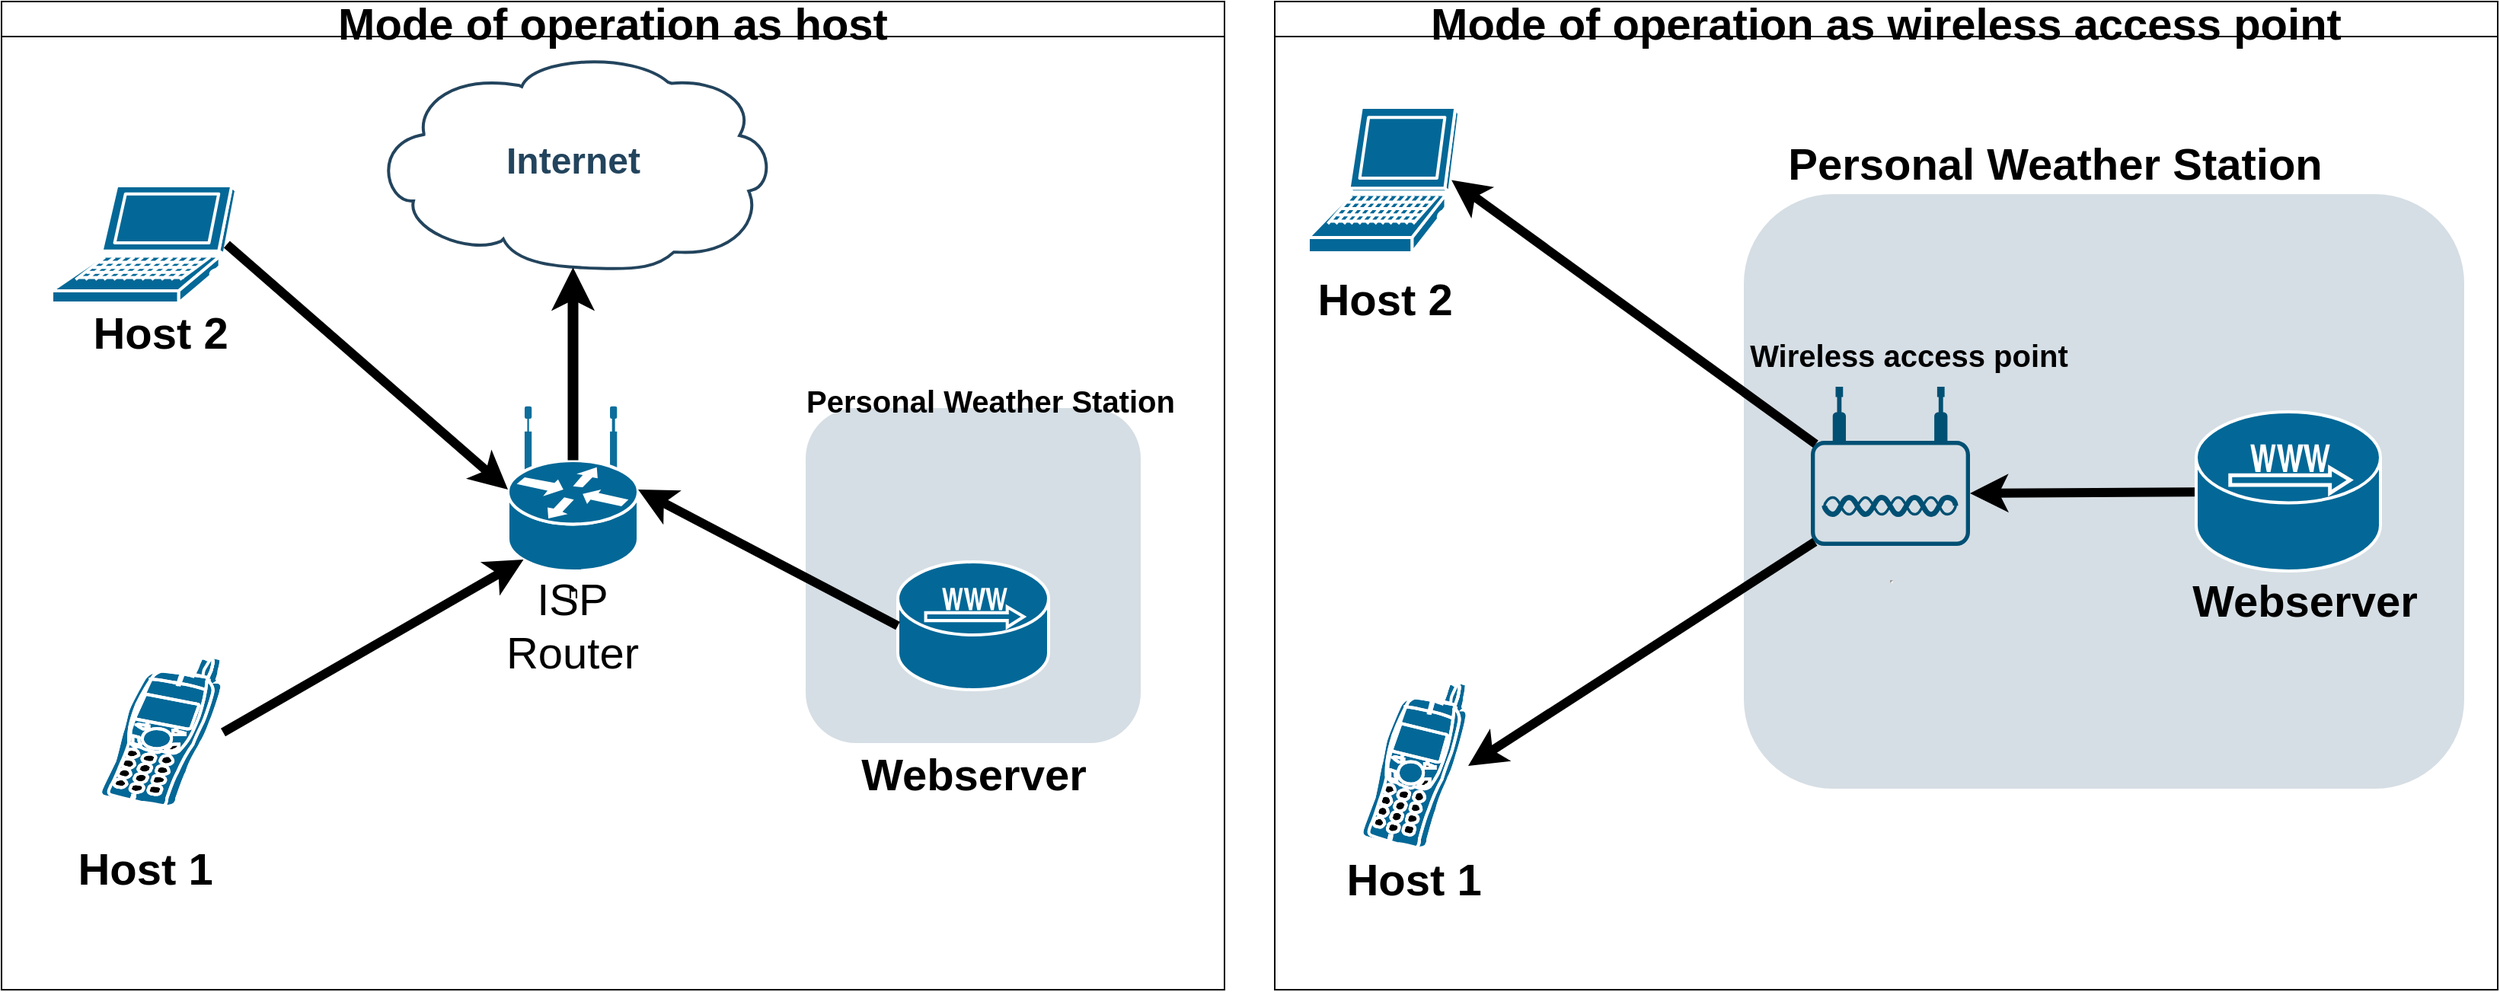 <mxfile version="15.2.9" type="github">
  <diagram id="6a731a19-8d31-9384-78a2-239565b7b9f0" name="Page-1">
    <mxGraphModel dx="1572" dy="-1981" grid="1" gridSize="11" guides="1" tooltips="1" connect="1" arrows="1" fold="1" page="1" pageScale="1" pageWidth="827" pageHeight="1169" background="none" math="0" shadow="0">
      <root>
        <mxCell id="0" />
        <mxCell id="1" parent="0" />
        <mxCell id="RL3qnS9Fb9dxvWbxrlbk-2293" value="Mode of operation as host" style="swimlane;fontSize=29;" parent="1" vertex="1">
          <mxGeometry x="11" y="3564" width="803" height="649" as="geometry" />
        </mxCell>
        <mxCell id="RL3qnS9Fb9dxvWbxrlbk-2258" value="h" style="shape=mxgraph.cisco.routers.wireless_router;sketch=0;html=1;pointerEvents=1;dashed=0;fillColor=#036897;strokeColor=#ffffff;strokeWidth=2;verticalLabelPosition=bottom;verticalAlign=top;align=center;outlineConnect=0;" parent="RL3qnS9Fb9dxvWbxrlbk-2293" vertex="1">
          <mxGeometry x="332.5" y="267" width="85.5" height="107" as="geometry" />
        </mxCell>
        <mxCell id="RL3qnS9Fb9dxvWbxrlbk-2274" value="ISP Router" style="text;html=1;strokeColor=none;fillColor=none;align=center;verticalAlign=middle;whiteSpace=wrap;rounded=0;fontSize=29;" parent="RL3qnS9Fb9dxvWbxrlbk-2293" vertex="1">
          <mxGeometry x="355.25" y="400" width="40" height="20" as="geometry" />
        </mxCell>
        <mxCell id="RL3qnS9Fb9dxvWbxrlbk-2261" value="" style="shape=mxgraph.cisco.modems_and_phones.cell_phone;sketch=0;html=1;pointerEvents=1;dashed=0;fillColor=#036897;strokeColor=#ffffff;strokeWidth=2;verticalLabelPosition=bottom;verticalAlign=top;align=center;outlineConnect=0;" parent="RL3qnS9Fb9dxvWbxrlbk-2293" vertex="1">
          <mxGeometry x="62.5" y="430.5" width="83" height="99" as="geometry" />
        </mxCell>
        <mxCell id="RL3qnS9Fb9dxvWbxrlbk-2265" style="edgeStyle=none;rounded=0;orthogonalLoop=1;jettySize=auto;html=1;entryX=0.12;entryY=0.93;entryDx=0;entryDy=0;entryPerimeter=0;exitX=1;exitY=0.5;exitDx=0;exitDy=0;exitPerimeter=0;strokeWidth=6;" parent="RL3qnS9Fb9dxvWbxrlbk-2293" source="RL3qnS9Fb9dxvWbxrlbk-2261" target="RL3qnS9Fb9dxvWbxrlbk-2258" edge="1">
          <mxGeometry relative="1" as="geometry">
            <mxPoint x="489" y="626" as="sourcePoint" />
          </mxGeometry>
        </mxCell>
        <mxCell id="RL3qnS9Fb9dxvWbxrlbk-2260" value="" style="shape=mxgraph.cisco.computers_and_peripherals.laptop;sketch=0;html=1;pointerEvents=1;dashed=0;fillColor=#036897;strokeColor=#ffffff;strokeWidth=2;verticalLabelPosition=bottom;verticalAlign=top;align=center;outlineConnect=0;" parent="RL3qnS9Fb9dxvWbxrlbk-2293" vertex="1">
          <mxGeometry x="33" y="121" width="121" height="77" as="geometry" />
        </mxCell>
        <mxCell id="RL3qnS9Fb9dxvWbxrlbk-2264" style="edgeStyle=none;rounded=0;orthogonalLoop=1;jettySize=auto;html=1;exitX=0.95;exitY=0.5;exitDx=0;exitDy=0;exitPerimeter=0;entryX=0;entryY=0.5;entryDx=0;entryDy=0;entryPerimeter=0;strokeWidth=6;" parent="RL3qnS9Fb9dxvWbxrlbk-2293" source="RL3qnS9Fb9dxvWbxrlbk-2260" target="RL3qnS9Fb9dxvWbxrlbk-2258" edge="1">
          <mxGeometry relative="1" as="geometry" />
        </mxCell>
        <mxCell id="RL3qnS9Fb9dxvWbxrlbk-2271" value="Host 2" style="text;strokeColor=none;fillColor=none;html=1;fontSize=29;fontStyle=1;verticalAlign=middle;align=center;" parent="RL3qnS9Fb9dxvWbxrlbk-2293" vertex="1">
          <mxGeometry x="54" y="198" width="100" height="40" as="geometry" />
        </mxCell>
        <mxCell id="RL3qnS9Fb9dxvWbxrlbk-2270" value="Host 1" style="text;strokeColor=none;fillColor=none;html=1;fontSize=29;fontStyle=1;verticalAlign=middle;align=center;" parent="RL3qnS9Fb9dxvWbxrlbk-2293" vertex="1">
          <mxGeometry x="43.5" y="550" width="100" height="40" as="geometry" />
        </mxCell>
        <mxCell id="RL3qnS9Fb9dxvWbxrlbk-2289" value="" style="rounded=1;whiteSpace=wrap;html=1;strokeColor=none;fillColor=#BAC8D3;fontSize=24;fontColor=#23445D;align=center;opacity=60;" parent="RL3qnS9Fb9dxvWbxrlbk-2293" vertex="1">
          <mxGeometry x="528" y="267" width="220" height="220" as="geometry" />
        </mxCell>
        <mxCell id="RL3qnS9Fb9dxvWbxrlbk-2269" value="Personal Weather Station" style="text;strokeColor=none;fillColor=none;html=1;fontSize=20&#xa;;fontStyle=1;verticalAlign=middle;align=center;" parent="RL3qnS9Fb9dxvWbxrlbk-2293" vertex="1">
          <mxGeometry x="627" y="256" width="44" height="11" as="geometry" />
        </mxCell>
        <mxCell id="RL3qnS9Fb9dxvWbxrlbk-2268" value="Webserver" style="text;strokeColor=none;fillColor=none;html=1;fontSize=29;fontStyle=1;verticalAlign=middle;align=center;" parent="RL3qnS9Fb9dxvWbxrlbk-2293" vertex="1">
          <mxGeometry x="588" y="488" width="100" height="40" as="geometry" />
        </mxCell>
        <mxCell id="RL3qnS9Fb9dxvWbxrlbk-2263" value="Internet" style="shape=mxgraph.cisco.storage.cloud;html=1;dashed=0;strokeColor=#23445D;fillColor=#ffffff;strokeWidth=2;fontFamily=Helvetica;fontSize=24;fontColor=#23445D;align=center;fontStyle=1" parent="RL3qnS9Fb9dxvWbxrlbk-2293" vertex="1">
          <mxGeometry x="243.25" y="33" width="264" height="143" as="geometry" />
        </mxCell>
        <mxCell id="RL3qnS9Fb9dxvWbxrlbk-2267" style="edgeStyle=none;rounded=1;orthogonalLoop=1;jettySize=auto;html=1;exitX=0.5;exitY=0.32;exitDx=0;exitDy=0;exitPerimeter=0;entryX=0.5;entryY=0.99;entryDx=0;entryDy=0;entryPerimeter=0;strokeWidth=7;" parent="RL3qnS9Fb9dxvWbxrlbk-2293" source="RL3qnS9Fb9dxvWbxrlbk-2258" target="RL3qnS9Fb9dxvWbxrlbk-2263" edge="1">
          <mxGeometry relative="1" as="geometry" />
        </mxCell>
        <mxCell id="RL3qnS9Fb9dxvWbxrlbk-2262" value="" style="shape=mxgraph.cisco.servers.microwebserver;sketch=0;html=1;pointerEvents=1;dashed=0;fillColor=#036897;strokeColor=#ffffff;strokeWidth=2;verticalLabelPosition=bottom;verticalAlign=top;align=center;outlineConnect=0;" parent="RL3qnS9Fb9dxvWbxrlbk-2293" vertex="1">
          <mxGeometry x="588.5" y="368" width="99" height="84" as="geometry" />
        </mxCell>
        <mxCell id="RL3qnS9Fb9dxvWbxrlbk-2266" style="edgeStyle=none;rounded=0;orthogonalLoop=1;jettySize=auto;html=1;exitX=0;exitY=0.5;exitDx=0;exitDy=0;exitPerimeter=0;entryX=1;entryY=0.5;entryDx=0;entryDy=0;entryPerimeter=0;strokeWidth=6;" parent="RL3qnS9Fb9dxvWbxrlbk-2293" source="RL3qnS9Fb9dxvWbxrlbk-2262" target="RL3qnS9Fb9dxvWbxrlbk-2258" edge="1">
          <mxGeometry relative="1" as="geometry" />
        </mxCell>
        <mxCell id="RL3qnS9Fb9dxvWbxrlbk-2294" value="Mode of operation as wireless access point" style="swimlane;fontSize=29;" parent="1" vertex="1">
          <mxGeometry x="847" y="3564" width="803" height="649" as="geometry" />
        </mxCell>
        <mxCell id="RL3qnS9Fb9dxvWbxrlbk-2280" value="" style="shape=mxgraph.cisco.computers_and_peripherals.laptop;sketch=0;html=1;pointerEvents=1;dashed=0;fillColor=#036897;strokeColor=#ffffff;strokeWidth=2;verticalLabelPosition=bottom;verticalAlign=top;align=center;outlineConnect=0;" parent="RL3qnS9Fb9dxvWbxrlbk-2294" vertex="1">
          <mxGeometry x="22" y="69.5" width="99" height="95.5" as="geometry" />
        </mxCell>
        <mxCell id="RL3qnS9Fb9dxvWbxrlbk-2281" value="" style="shape=mxgraph.cisco.modems_and_phones.cell_phone;sketch=0;html=1;pointerEvents=1;dashed=0;fillColor=#036897;strokeColor=#ffffff;strokeWidth=2;verticalLabelPosition=bottom;verticalAlign=top;align=center;outlineConnect=0;" parent="RL3qnS9Fb9dxvWbxrlbk-2294" vertex="1">
          <mxGeometry x="55" y="447" width="72" height="110" as="geometry" />
        </mxCell>
        <mxCell id="RL3qnS9Fb9dxvWbxrlbk-2282" value="Host 1" style="text;strokeColor=none;fillColor=none;html=1;fontSize=29;fontStyle=1;verticalAlign=middle;align=center;" parent="RL3qnS9Fb9dxvWbxrlbk-2294" vertex="1">
          <mxGeometry x="41" y="557" width="100" height="40" as="geometry" />
        </mxCell>
        <mxCell id="RL3qnS9Fb9dxvWbxrlbk-2283" value="Host 2" style="text;strokeColor=none;fillColor=none;html=1;fontSize=29;fontStyle=1;verticalAlign=middle;align=center;" parent="RL3qnS9Fb9dxvWbxrlbk-2294" vertex="1">
          <mxGeometry x="22" y="176" width="100" height="40" as="geometry" />
        </mxCell>
        <mxCell id="RL3qnS9Fb9dxvWbxrlbk-2290" value="" style="rounded=1;whiteSpace=wrap;html=1;strokeColor=none;fillColor=#BAC8D3;fontSize=24;fontColor=#23445D;align=center;opacity=60;" parent="RL3qnS9Fb9dxvWbxrlbk-2294" vertex="1">
          <mxGeometry x="308" y="126.5" width="473" height="390.5" as="geometry" />
        </mxCell>
        <mxCell id="RL3qnS9Fb9dxvWbxrlbk-2277" value="&lt;hr&gt;" style="points=[[0.03,0.36,0],[0.18,0,0],[0.5,0.34,0],[0.82,0,0],[0.97,0.36,0],[1,0.67,0],[0.975,0.975,0],[0.5,1,0],[0.025,0.975,0],[0,0.67,0]];verticalLabelPosition=bottom;sketch=0;html=1;verticalAlign=top;aspect=fixed;align=center;pointerEvents=1;shape=mxgraph.cisco19.wireless_access_point;fillColor=#005073;strokeColor=none;fontSize=29;" parent="RL3qnS9Fb9dxvWbxrlbk-2294" vertex="1">
          <mxGeometry x="352" y="253" width="104.5" height="104.5" as="geometry" />
        </mxCell>
        <mxCell id="RL3qnS9Fb9dxvWbxrlbk-2279" style="edgeStyle=none;rounded=1;orthogonalLoop=1;jettySize=auto;html=1;entryX=1;entryY=0.67;entryDx=0;entryDy=0;entryPerimeter=0;fontSize=29;strokeWidth=6;" parent="RL3qnS9Fb9dxvWbxrlbk-2294" source="RL3qnS9Fb9dxvWbxrlbk-2278" target="RL3qnS9Fb9dxvWbxrlbk-2277" edge="1">
          <mxGeometry relative="1" as="geometry" />
        </mxCell>
        <mxCell id="RL3qnS9Fb9dxvWbxrlbk-2278" value="" style="shape=mxgraph.cisco.servers.microwebserver;sketch=0;html=1;pointerEvents=1;dashed=0;fillColor=#036897;strokeColor=#ffffff;strokeWidth=2;verticalLabelPosition=bottom;verticalAlign=top;align=center;outlineConnect=0;" parent="RL3qnS9Fb9dxvWbxrlbk-2294" vertex="1">
          <mxGeometry x="605" y="269.5" width="121" height="104.5" as="geometry" />
        </mxCell>
        <mxCell id="RL3qnS9Fb9dxvWbxrlbk-2286" value="Personal Weather Station" style="text;strokeColor=none;fillColor=none;html=1;fontSize=29;fontStyle=1;verticalAlign=middle;align=center;" parent="RL3qnS9Fb9dxvWbxrlbk-2294" vertex="1">
          <mxGeometry x="462" y="86.5" width="100" height="40" as="geometry" />
        </mxCell>
        <mxCell id="RL3qnS9Fb9dxvWbxrlbk-2288" value="Webserver" style="text;strokeColor=none;fillColor=none;html=1;fontSize=29;fontStyle=1;verticalAlign=middle;align=center;" parent="RL3qnS9Fb9dxvWbxrlbk-2294" vertex="1">
          <mxGeometry x="626" y="374" width="100" height="40" as="geometry" />
        </mxCell>
        <mxCell id="RL3qnS9Fb9dxvWbxrlbk-2284" style="edgeStyle=none;rounded=1;orthogonalLoop=1;jettySize=auto;html=1;exitX=0.03;exitY=0.36;exitDx=0;exitDy=0;exitPerimeter=0;entryX=0.95;entryY=0.5;entryDx=0;entryDy=0;entryPerimeter=0;fontSize=29;strokeWidth=6;" parent="RL3qnS9Fb9dxvWbxrlbk-2294" source="RL3qnS9Fb9dxvWbxrlbk-2277" target="RL3qnS9Fb9dxvWbxrlbk-2280" edge="1">
          <mxGeometry relative="1" as="geometry" />
        </mxCell>
        <mxCell id="RL3qnS9Fb9dxvWbxrlbk-2285" style="edgeStyle=none;rounded=1;orthogonalLoop=1;jettySize=auto;html=1;exitX=0.025;exitY=0.975;exitDx=0;exitDy=0;exitPerimeter=0;entryX=1;entryY=0.5;entryDx=0;entryDy=0;entryPerimeter=0;fontSize=29;strokeWidth=6;" parent="RL3qnS9Fb9dxvWbxrlbk-2294" source="RL3qnS9Fb9dxvWbxrlbk-2277" target="RL3qnS9Fb9dxvWbxrlbk-2281" edge="1">
          <mxGeometry relative="1" as="geometry" />
        </mxCell>
        <mxCell id="RL3qnS9Fb9dxvWbxrlbk-2292" value="Wireless access point" style="text;strokeColor=none;fillColor=none;html=1;fontSize=20;fontStyle=1;verticalAlign=middle;align=center;" parent="RL3qnS9Fb9dxvWbxrlbk-2294" vertex="1">
          <mxGeometry x="394" y="210.5" width="44" height="42.5" as="geometry" />
        </mxCell>
      </root>
    </mxGraphModel>
  </diagram>
</mxfile>

